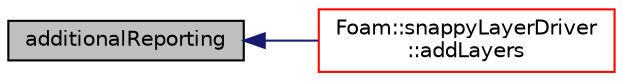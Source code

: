 digraph "additionalReporting"
{
  bgcolor="transparent";
  edge [fontname="Helvetica",fontsize="10",labelfontname="Helvetica",labelfontsize="10"];
  node [fontname="Helvetica",fontsize="10",shape=record];
  rankdir="LR";
  Node447 [label="additionalReporting",height=0.2,width=0.4,color="black", fillcolor="grey75", style="filled", fontcolor="black"];
  Node447 -> Node448 [dir="back",color="midnightblue",fontsize="10",style="solid",fontname="Helvetica"];
  Node448 [label="Foam::snappyLayerDriver\l::addLayers",height=0.2,width=0.4,color="red",URL="$a25909.html#a2654851d1ffedc26e8ff1424f7097ba6",tooltip="Add cell layers. "];
}
